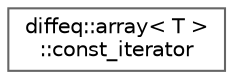 digraph "Graphical Class Hierarchy"
{
 // LATEX_PDF_SIZE
  bgcolor="transparent";
  edge [fontname=Helvetica,fontsize=10,labelfontname=Helvetica,labelfontsize=10];
  node [fontname=Helvetica,fontsize=10,shape=box,height=0.2,width=0.4];
  rankdir="LR";
  Node0 [id="Node000000",label="diffeq::array\< T \>\l::const_iterator",height=0.2,width=0.4,color="grey40", fillcolor="white", style="filled",URL="$classdiffeq_1_1array_1_1const__iterator.html",tooltip="STL iterator class."];
}
